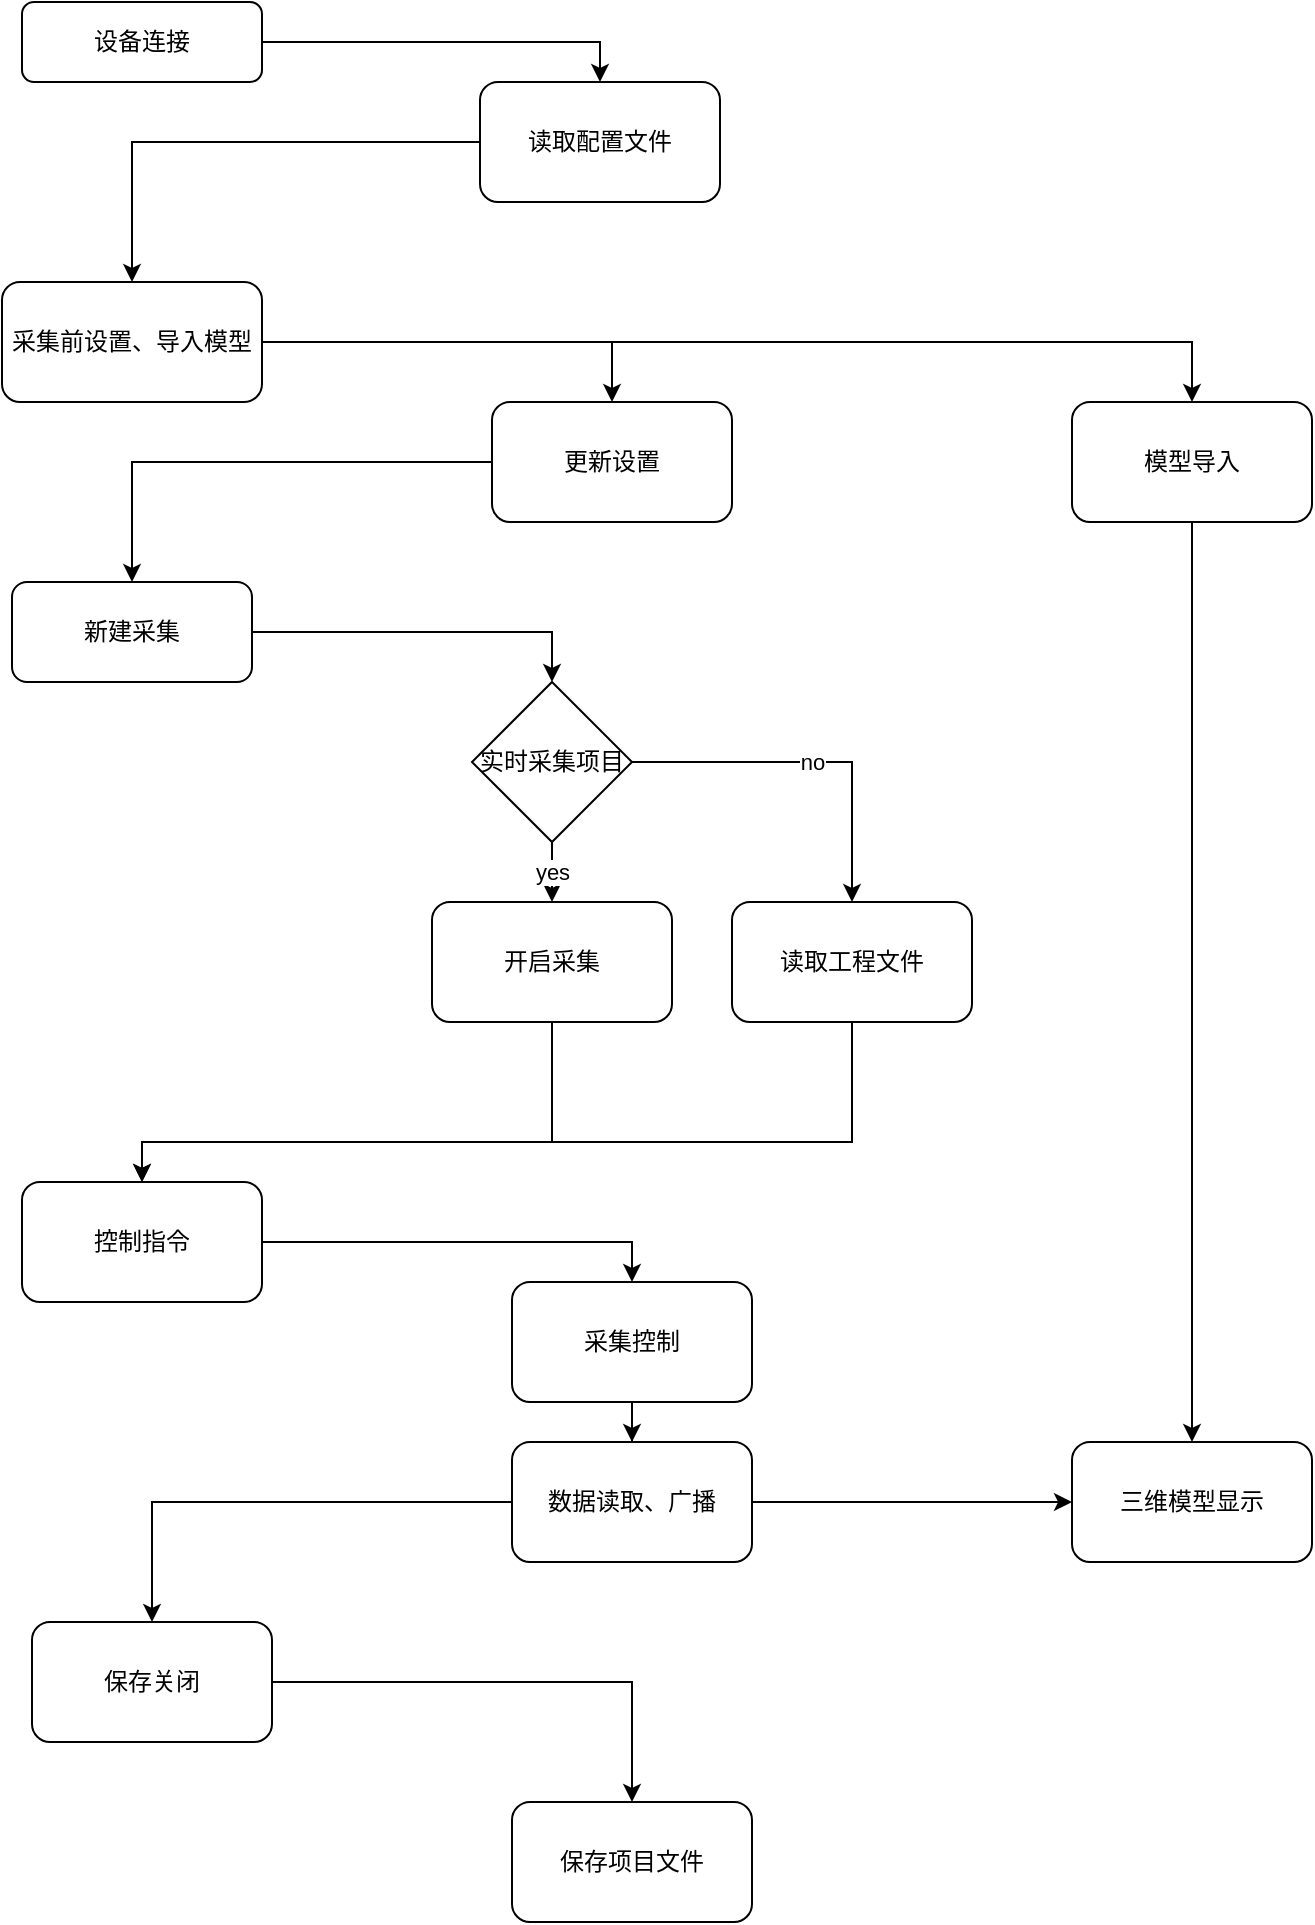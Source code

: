 <mxfile version="18.0.4" type="github">
  <diagram id="C5RBs43oDa-KdzZeNtuy" name="Page-1">
    <mxGraphModel dx="1673" dy="1038" grid="1" gridSize="10" guides="1" tooltips="1" connect="1" arrows="1" fold="1" page="1" pageScale="1" pageWidth="827" pageHeight="1169" math="0" shadow="0">
      <root>
        <mxCell id="WIyWlLk6GJQsqaUBKTNV-0" />
        <mxCell id="WIyWlLk6GJQsqaUBKTNV-1" parent="WIyWlLk6GJQsqaUBKTNV-0" />
        <mxCell id="1izGnlHlUsiMyWZC1tlC-4" style="edgeStyle=orthogonalEdgeStyle;rounded=0;orthogonalLoop=1;jettySize=auto;html=1;entryX=0.5;entryY=0;entryDx=0;entryDy=0;" edge="1" parent="WIyWlLk6GJQsqaUBKTNV-1" source="WIyWlLk6GJQsqaUBKTNV-3" target="1izGnlHlUsiMyWZC1tlC-2">
          <mxGeometry relative="1" as="geometry">
            <mxPoint x="460" y="130" as="targetPoint" />
          </mxGeometry>
        </mxCell>
        <mxCell id="WIyWlLk6GJQsqaUBKTNV-3" value="设备连接" style="rounded=1;whiteSpace=wrap;html=1;fontSize=12;glass=0;strokeWidth=1;shadow=0;" parent="WIyWlLk6GJQsqaUBKTNV-1" vertex="1">
          <mxGeometry x="165" y="20" width="120" height="40" as="geometry" />
        </mxCell>
        <mxCell id="1izGnlHlUsiMyWZC1tlC-20" style="edgeStyle=orthogonalEdgeStyle;rounded=0;orthogonalLoop=1;jettySize=auto;html=1;entryX=0.5;entryY=0;entryDx=0;entryDy=0;" edge="1" parent="WIyWlLk6GJQsqaUBKTNV-1" source="1izGnlHlUsiMyWZC1tlC-2" target="1izGnlHlUsiMyWZC1tlC-17">
          <mxGeometry relative="1" as="geometry" />
        </mxCell>
        <mxCell id="1izGnlHlUsiMyWZC1tlC-2" value="读取配置文件" style="rounded=1;whiteSpace=wrap;html=1;" vertex="1" parent="WIyWlLk6GJQsqaUBKTNV-1">
          <mxGeometry x="394" y="60" width="120" height="60" as="geometry" />
        </mxCell>
        <mxCell id="1izGnlHlUsiMyWZC1tlC-11" value="no" style="edgeStyle=orthogonalEdgeStyle;rounded=0;orthogonalLoop=1;jettySize=auto;html=1;exitX=1;exitY=0.5;exitDx=0;exitDy=0;entryX=0.5;entryY=0;entryDx=0;entryDy=0;" edge="1" parent="WIyWlLk6GJQsqaUBKTNV-1" source="1izGnlHlUsiMyWZC1tlC-7" target="1izGnlHlUsiMyWZC1tlC-9">
          <mxGeometry relative="1" as="geometry" />
        </mxCell>
        <mxCell id="1izGnlHlUsiMyWZC1tlC-12" value="yes" style="edgeStyle=orthogonalEdgeStyle;rounded=0;orthogonalLoop=1;jettySize=auto;html=1;exitX=0.5;exitY=1;exitDx=0;exitDy=0;entryX=0.5;entryY=0;entryDx=0;entryDy=0;" edge="1" parent="WIyWlLk6GJQsqaUBKTNV-1" source="1izGnlHlUsiMyWZC1tlC-7" target="1izGnlHlUsiMyWZC1tlC-13">
          <mxGeometry relative="1" as="geometry">
            <mxPoint x="460" y="440" as="targetPoint" />
          </mxGeometry>
        </mxCell>
        <mxCell id="1izGnlHlUsiMyWZC1tlC-7" value="实时采集项目" style="rhombus;whiteSpace=wrap;html=1;" vertex="1" parent="WIyWlLk6GJQsqaUBKTNV-1">
          <mxGeometry x="390" y="360" width="80" height="80" as="geometry" />
        </mxCell>
        <mxCell id="1izGnlHlUsiMyWZC1tlC-51" style="edgeStyle=orthogonalEdgeStyle;rounded=0;orthogonalLoop=1;jettySize=auto;html=1;entryX=0.5;entryY=0;entryDx=0;entryDy=0;" edge="1" parent="WIyWlLk6GJQsqaUBKTNV-1" source="1izGnlHlUsiMyWZC1tlC-9" target="1izGnlHlUsiMyWZC1tlC-40">
          <mxGeometry relative="1" as="geometry">
            <Array as="points">
              <mxPoint x="580" y="590" />
              <mxPoint x="225" y="590" />
            </Array>
          </mxGeometry>
        </mxCell>
        <mxCell id="1izGnlHlUsiMyWZC1tlC-9" value="读取工程文件" style="rounded=1;whiteSpace=wrap;html=1;" vertex="1" parent="WIyWlLk6GJQsqaUBKTNV-1">
          <mxGeometry x="520" y="470" width="120" height="60" as="geometry" />
        </mxCell>
        <mxCell id="1izGnlHlUsiMyWZC1tlC-26" style="edgeStyle=orthogonalEdgeStyle;rounded=0;orthogonalLoop=1;jettySize=auto;html=1;entryX=0.5;entryY=0;entryDx=0;entryDy=0;" edge="1" parent="WIyWlLk6GJQsqaUBKTNV-1" source="1izGnlHlUsiMyWZC1tlC-13" target="1izGnlHlUsiMyWZC1tlC-40">
          <mxGeometry relative="1" as="geometry">
            <mxPoint x="500" y="570" as="targetPoint" />
            <Array as="points">
              <mxPoint x="430" y="590" />
              <mxPoint x="225" y="590" />
            </Array>
          </mxGeometry>
        </mxCell>
        <mxCell id="1izGnlHlUsiMyWZC1tlC-13" value="开启采集" style="rounded=1;whiteSpace=wrap;html=1;" vertex="1" parent="WIyWlLk6GJQsqaUBKTNV-1">
          <mxGeometry x="370" y="470" width="120" height="60" as="geometry" />
        </mxCell>
        <mxCell id="1izGnlHlUsiMyWZC1tlC-16" style="edgeStyle=orthogonalEdgeStyle;rounded=0;orthogonalLoop=1;jettySize=auto;html=1;entryX=0.5;entryY=0;entryDx=0;entryDy=0;" edge="1" parent="WIyWlLk6GJQsqaUBKTNV-1" source="1izGnlHlUsiMyWZC1tlC-14" target="1izGnlHlUsiMyWZC1tlC-7">
          <mxGeometry relative="1" as="geometry" />
        </mxCell>
        <mxCell id="1izGnlHlUsiMyWZC1tlC-14" value="新建采集" style="rounded=1;whiteSpace=wrap;html=1;" vertex="1" parent="WIyWlLk6GJQsqaUBKTNV-1">
          <mxGeometry x="160" y="310" width="120" height="50" as="geometry" />
        </mxCell>
        <mxCell id="1izGnlHlUsiMyWZC1tlC-22" style="edgeStyle=orthogonalEdgeStyle;rounded=0;orthogonalLoop=1;jettySize=auto;html=1;exitX=1;exitY=0.5;exitDx=0;exitDy=0;entryX=0.5;entryY=0;entryDx=0;entryDy=0;" edge="1" parent="WIyWlLk6GJQsqaUBKTNV-1" source="1izGnlHlUsiMyWZC1tlC-17" target="1izGnlHlUsiMyWZC1tlC-21">
          <mxGeometry relative="1" as="geometry" />
        </mxCell>
        <mxCell id="1izGnlHlUsiMyWZC1tlC-17" value="采集前设置、导入模型" style="rounded=1;whiteSpace=wrap;html=1;" vertex="1" parent="WIyWlLk6GJQsqaUBKTNV-1">
          <mxGeometry x="155" y="160" width="130" height="60" as="geometry" />
        </mxCell>
        <mxCell id="1izGnlHlUsiMyWZC1tlC-23" style="edgeStyle=orthogonalEdgeStyle;rounded=0;orthogonalLoop=1;jettySize=auto;html=1;entryX=0.5;entryY=0;entryDx=0;entryDy=0;" edge="1" parent="WIyWlLk6GJQsqaUBKTNV-1" source="1izGnlHlUsiMyWZC1tlC-21" target="1izGnlHlUsiMyWZC1tlC-14">
          <mxGeometry relative="1" as="geometry" />
        </mxCell>
        <mxCell id="1izGnlHlUsiMyWZC1tlC-21" value="更新设置" style="rounded=1;whiteSpace=wrap;html=1;" vertex="1" parent="WIyWlLk6GJQsqaUBKTNV-1">
          <mxGeometry x="400" y="220" width="120" height="60" as="geometry" />
        </mxCell>
        <mxCell id="1izGnlHlUsiMyWZC1tlC-28" value="三维模型显示" style="rounded=1;whiteSpace=wrap;html=1;" vertex="1" parent="WIyWlLk6GJQsqaUBKTNV-1">
          <mxGeometry x="690" y="740" width="120" height="60" as="geometry" />
        </mxCell>
        <mxCell id="1izGnlHlUsiMyWZC1tlC-39" style="edgeStyle=orthogonalEdgeStyle;rounded=0;orthogonalLoop=1;jettySize=auto;html=1;entryX=0.5;entryY=0;entryDx=0;entryDy=0;" edge="1" parent="WIyWlLk6GJQsqaUBKTNV-1" source="1izGnlHlUsiMyWZC1tlC-30" target="1izGnlHlUsiMyWZC1tlC-28">
          <mxGeometry relative="1" as="geometry" />
        </mxCell>
        <mxCell id="1izGnlHlUsiMyWZC1tlC-30" value="模型导入" style="rounded=1;whiteSpace=wrap;html=1;" vertex="1" parent="WIyWlLk6GJQsqaUBKTNV-1">
          <mxGeometry x="690" y="220" width="120" height="60" as="geometry" />
        </mxCell>
        <mxCell id="1izGnlHlUsiMyWZC1tlC-38" value="" style="endArrow=classic;html=1;rounded=0;entryX=0.5;entryY=0;entryDx=0;entryDy=0;" edge="1" parent="WIyWlLk6GJQsqaUBKTNV-1" target="1izGnlHlUsiMyWZC1tlC-30">
          <mxGeometry width="50" height="50" relative="1" as="geometry">
            <mxPoint x="290" y="190" as="sourcePoint" />
            <mxPoint x="650" y="170" as="targetPoint" />
            <Array as="points">
              <mxPoint x="750" y="190" />
            </Array>
          </mxGeometry>
        </mxCell>
        <mxCell id="1izGnlHlUsiMyWZC1tlC-43" value="" style="edgeStyle=orthogonalEdgeStyle;rounded=0;orthogonalLoop=1;jettySize=auto;html=1;entryX=0.5;entryY=0;entryDx=0;entryDy=0;" edge="1" parent="WIyWlLk6GJQsqaUBKTNV-1" source="1izGnlHlUsiMyWZC1tlC-40" target="1izGnlHlUsiMyWZC1tlC-42">
          <mxGeometry relative="1" as="geometry">
            <Array as="points">
              <mxPoint x="470" y="640" />
            </Array>
          </mxGeometry>
        </mxCell>
        <mxCell id="1izGnlHlUsiMyWZC1tlC-40" value="控制指令" style="rounded=1;whiteSpace=wrap;html=1;" vertex="1" parent="WIyWlLk6GJQsqaUBKTNV-1">
          <mxGeometry x="165" y="610" width="120" height="60" as="geometry" />
        </mxCell>
        <mxCell id="1izGnlHlUsiMyWZC1tlC-52" style="edgeStyle=orthogonalEdgeStyle;rounded=0;orthogonalLoop=1;jettySize=auto;html=1;entryX=0.5;entryY=0;entryDx=0;entryDy=0;" edge="1" parent="WIyWlLk6GJQsqaUBKTNV-1" source="1izGnlHlUsiMyWZC1tlC-42" target="1izGnlHlUsiMyWZC1tlC-49">
          <mxGeometry relative="1" as="geometry" />
        </mxCell>
        <mxCell id="1izGnlHlUsiMyWZC1tlC-42" value="采集控制" style="rounded=1;whiteSpace=wrap;html=1;" vertex="1" parent="WIyWlLk6GJQsqaUBKTNV-1">
          <mxGeometry x="410" y="660" width="120" height="60" as="geometry" />
        </mxCell>
        <mxCell id="1izGnlHlUsiMyWZC1tlC-53" style="edgeStyle=orthogonalEdgeStyle;rounded=0;orthogonalLoop=1;jettySize=auto;html=1;entryX=0;entryY=0.5;entryDx=0;entryDy=0;" edge="1" parent="WIyWlLk6GJQsqaUBKTNV-1" source="1izGnlHlUsiMyWZC1tlC-49" target="1izGnlHlUsiMyWZC1tlC-28">
          <mxGeometry relative="1" as="geometry" />
        </mxCell>
        <mxCell id="1izGnlHlUsiMyWZC1tlC-55" style="edgeStyle=orthogonalEdgeStyle;rounded=0;orthogonalLoop=1;jettySize=auto;html=1;entryX=0.5;entryY=0;entryDx=0;entryDy=0;" edge="1" parent="WIyWlLk6GJQsqaUBKTNV-1" source="1izGnlHlUsiMyWZC1tlC-49" target="1izGnlHlUsiMyWZC1tlC-54">
          <mxGeometry relative="1" as="geometry" />
        </mxCell>
        <mxCell id="1izGnlHlUsiMyWZC1tlC-49" value="数据读取、广播" style="rounded=1;whiteSpace=wrap;html=1;" vertex="1" parent="WIyWlLk6GJQsqaUBKTNV-1">
          <mxGeometry x="410" y="740" width="120" height="60" as="geometry" />
        </mxCell>
        <mxCell id="1izGnlHlUsiMyWZC1tlC-57" value="" style="edgeStyle=orthogonalEdgeStyle;rounded=0;orthogonalLoop=1;jettySize=auto;html=1;" edge="1" parent="WIyWlLk6GJQsqaUBKTNV-1" source="1izGnlHlUsiMyWZC1tlC-54" target="1izGnlHlUsiMyWZC1tlC-56">
          <mxGeometry relative="1" as="geometry">
            <Array as="points">
              <mxPoint x="470" y="860" />
            </Array>
          </mxGeometry>
        </mxCell>
        <mxCell id="1izGnlHlUsiMyWZC1tlC-54" value="保存关闭" style="rounded=1;whiteSpace=wrap;html=1;" vertex="1" parent="WIyWlLk6GJQsqaUBKTNV-1">
          <mxGeometry x="170" y="830" width="120" height="60" as="geometry" />
        </mxCell>
        <mxCell id="1izGnlHlUsiMyWZC1tlC-56" value="保存项目文件" style="rounded=1;whiteSpace=wrap;html=1;" vertex="1" parent="WIyWlLk6GJQsqaUBKTNV-1">
          <mxGeometry x="410" y="920" width="120" height="60" as="geometry" />
        </mxCell>
      </root>
    </mxGraphModel>
  </diagram>
</mxfile>
